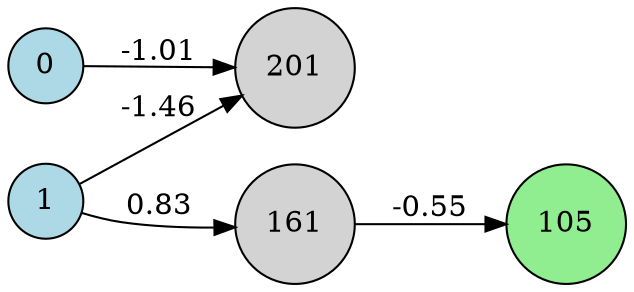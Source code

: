 digraph neat {
  rankdir=LR;
  node [shape=circle];
  node0 [label="0", style=filled, fillcolor=lightblue];
  node1 [label="1", style=filled, fillcolor=lightblue];
  node105 [label="105", style=filled, fillcolor=lightgreen];
  node161 [label="161", style=filled, fillcolor=lightgray];
  node201 [label="201", style=filled, fillcolor=lightgray];
  node1 -> node161 [label="0.83"];
  node161 -> node105 [label="-0.55"];
  node0 -> node201 [label="-1.01"];
  node1 -> node201 [label="-1.46"];
}
